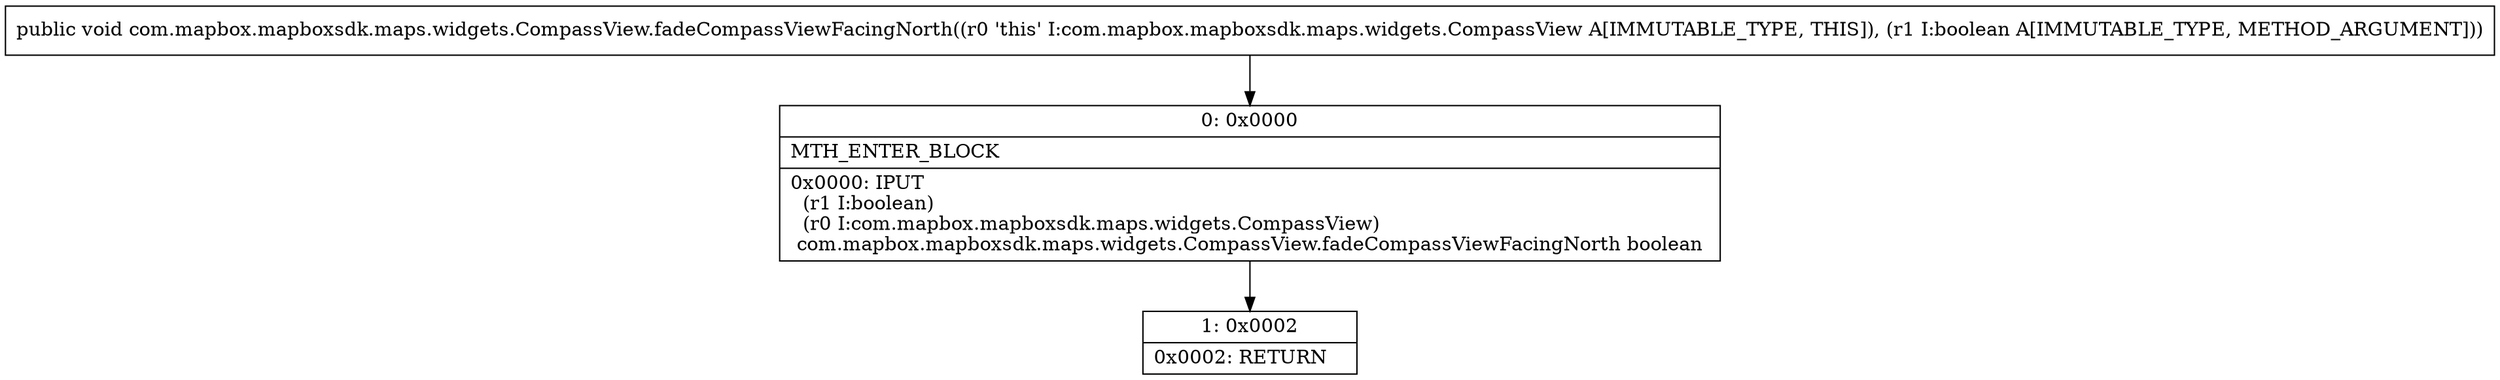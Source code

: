digraph "CFG forcom.mapbox.mapboxsdk.maps.widgets.CompassView.fadeCompassViewFacingNorth(Z)V" {
Node_0 [shape=record,label="{0\:\ 0x0000|MTH_ENTER_BLOCK\l|0x0000: IPUT  \l  (r1 I:boolean)\l  (r0 I:com.mapbox.mapboxsdk.maps.widgets.CompassView)\l com.mapbox.mapboxsdk.maps.widgets.CompassView.fadeCompassViewFacingNorth boolean \l}"];
Node_1 [shape=record,label="{1\:\ 0x0002|0x0002: RETURN   \l}"];
MethodNode[shape=record,label="{public void com.mapbox.mapboxsdk.maps.widgets.CompassView.fadeCompassViewFacingNorth((r0 'this' I:com.mapbox.mapboxsdk.maps.widgets.CompassView A[IMMUTABLE_TYPE, THIS]), (r1 I:boolean A[IMMUTABLE_TYPE, METHOD_ARGUMENT])) }"];
MethodNode -> Node_0;
Node_0 -> Node_1;
}

